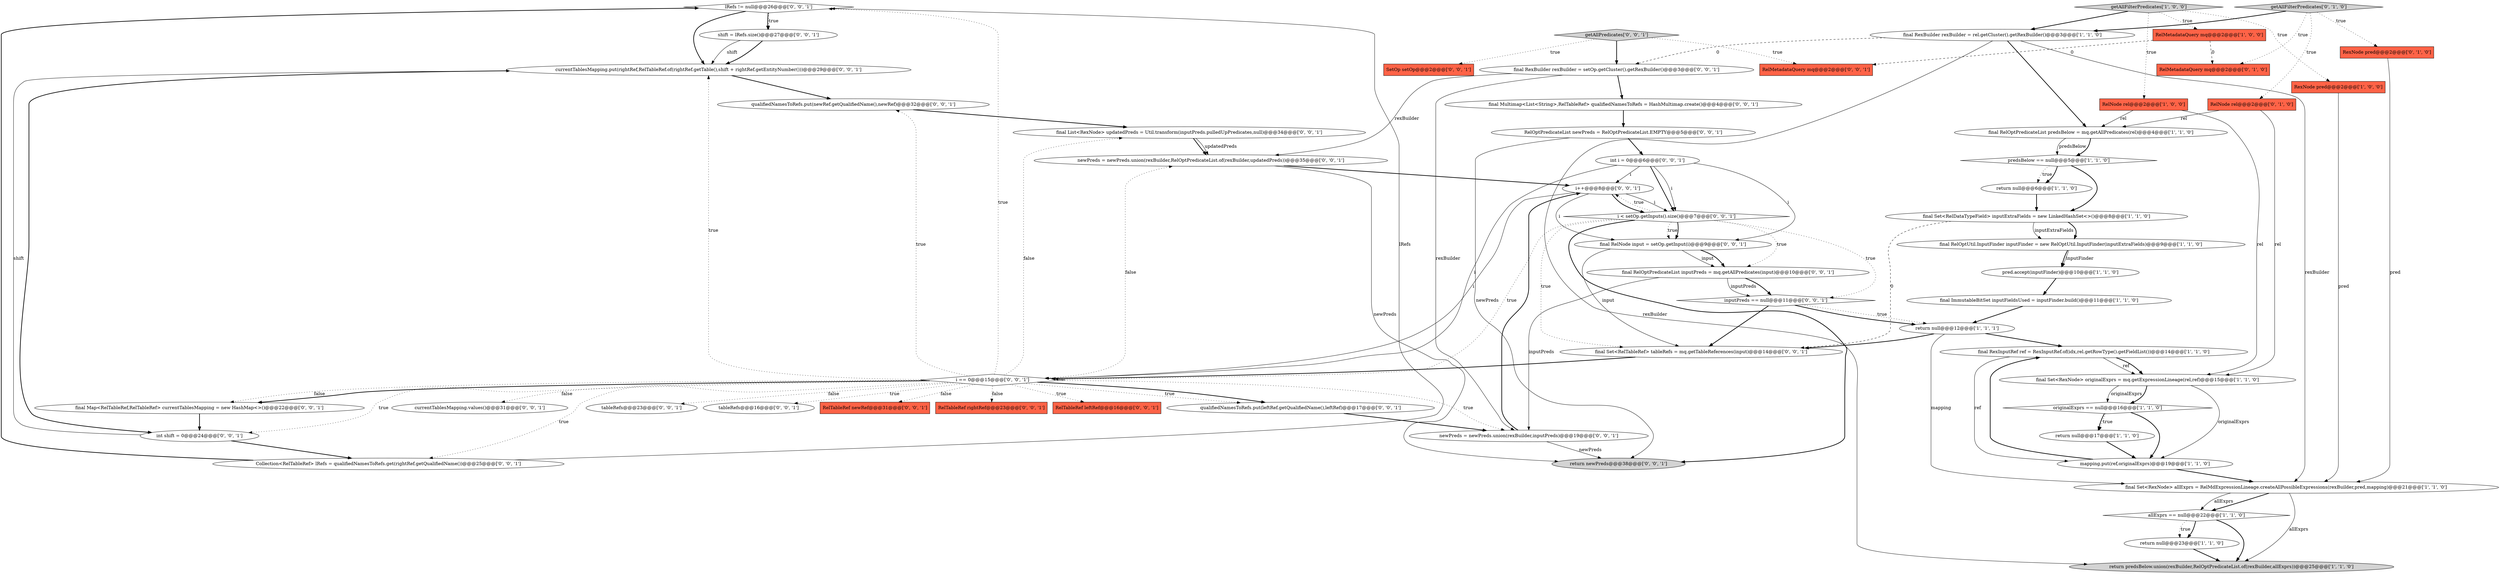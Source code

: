 digraph {
38 [style = filled, label = "lRefs != null@@@26@@@['0', '0', '1']", fillcolor = white, shape = diamond image = "AAA0AAABBB3BBB"];
54 [style = filled, label = "i < setOp.getInputs().size()@@@7@@@['0', '0', '1']", fillcolor = white, shape = diamond image = "AAA0AAABBB3BBB"];
40 [style = filled, label = "final Map<RelTableRef,RelTableRef> currentTablesMapping = new HashMap<>()@@@22@@@['0', '0', '1']", fillcolor = white, shape = ellipse image = "AAA0AAABBB3BBB"];
53 [style = filled, label = "qualifiedNamesToRefs.put(leftRef.getQualifiedName(),leftRef)@@@17@@@['0', '0', '1']", fillcolor = white, shape = ellipse image = "AAA0AAABBB3BBB"];
36 [style = filled, label = "final RelOptPredicateList inputPreds = mq.getAllPredicates(input)@@@10@@@['0', '0', '1']", fillcolor = white, shape = ellipse image = "AAA0AAABBB3BBB"];
48 [style = filled, label = "newPreds = newPreds.union(rexBuilder,inputPreds)@@@19@@@['0', '0', '1']", fillcolor = white, shape = ellipse image = "AAA0AAABBB3BBB"];
18 [style = filled, label = "RelMetadataQuery mq@@@2@@@['1', '0', '0']", fillcolor = tomato, shape = box image = "AAA1AAABBB1BBB"];
28 [style = filled, label = "i == 0@@@15@@@['0', '0', '1']", fillcolor = white, shape = diamond image = "AAA0AAABBB3BBB"];
27 [style = filled, label = "getAllPredicates['0', '0', '1']", fillcolor = lightgray, shape = diamond image = "AAA0AAABBB3BBB"];
9 [style = filled, label = "final RelOptUtil.InputFinder inputFinder = new RelOptUtil.InputFinder(inputExtraFields)@@@9@@@['1', '1', '0']", fillcolor = white, shape = ellipse image = "AAA0AAABBB1BBB"];
10 [style = filled, label = "pred.accept(inputFinder)@@@10@@@['1', '1', '0']", fillcolor = white, shape = ellipse image = "AAA0AAABBB1BBB"];
31 [style = filled, label = "RelTableRef leftRef@@@16@@@['0', '0', '1']", fillcolor = tomato, shape = box image = "AAA0AAABBB3BBB"];
42 [style = filled, label = "return newPreds@@@38@@@['0', '0', '1']", fillcolor = lightgray, shape = ellipse image = "AAA0AAABBB3BBB"];
47 [style = filled, label = "qualifiedNamesToRefs.put(newRef.getQualifiedName(),newRef)@@@32@@@['0', '0', '1']", fillcolor = white, shape = ellipse image = "AAA0AAABBB3BBB"];
32 [style = filled, label = "currentTablesMapping.values()@@@31@@@['0', '0', '1']", fillcolor = white, shape = ellipse image = "AAA0AAABBB3BBB"];
24 [style = filled, label = "RexNode pred@@@2@@@['0', '1', '0']", fillcolor = tomato, shape = box image = "AAA0AAABBB2BBB"];
45 [style = filled, label = "tableRefs@@@23@@@['0', '0', '1']", fillcolor = white, shape = ellipse image = "AAA0AAABBB3BBB"];
51 [style = filled, label = "int shift = 0@@@24@@@['0', '0', '1']", fillcolor = white, shape = ellipse image = "AAA0AAABBB3BBB"];
15 [style = filled, label = "final RexBuilder rexBuilder = rel.getCluster().getRexBuilder()@@@3@@@['1', '1', '0']", fillcolor = white, shape = ellipse image = "AAA0AAABBB1BBB"];
39 [style = filled, label = "final RexBuilder rexBuilder = setOp.getCluster().getRexBuilder()@@@3@@@['0', '0', '1']", fillcolor = white, shape = ellipse image = "AAA0AAABBB3BBB"];
46 [style = filled, label = "Collection<RelTableRef> lRefs = qualifiedNamesToRefs.get(rightRef.getQualifiedName())@@@25@@@['0', '0', '1']", fillcolor = white, shape = ellipse image = "AAA0AAABBB3BBB"];
17 [style = filled, label = "return null@@@6@@@['1', '1', '0']", fillcolor = white, shape = ellipse image = "AAA0AAABBB1BBB"];
3 [style = filled, label = "getAllFilterPredicates['1', '0', '0']", fillcolor = lightgray, shape = diamond image = "AAA0AAABBB1BBB"];
12 [style = filled, label = "return predsBelow.union(rexBuilder,RelOptPredicateList.of(rexBuilder,allExprs))@@@25@@@['1', '1', '0']", fillcolor = lightgray, shape = ellipse image = "AAA0AAABBB1BBB"];
34 [style = filled, label = "final List<RexNode> updatedPreds = Util.transform(inputPreds.pulledUpPredicates,null)@@@34@@@['0', '0', '1']", fillcolor = white, shape = ellipse image = "AAA0AAABBB3BBB"];
2 [style = filled, label = "return null@@@17@@@['1', '1', '0']", fillcolor = white, shape = ellipse image = "AAA0AAABBB1BBB"];
0 [style = filled, label = "final RelOptPredicateList predsBelow = mq.getAllPredicates(rel)@@@4@@@['1', '1', '0']", fillcolor = white, shape = ellipse image = "AAA0AAABBB1BBB"];
6 [style = filled, label = "return null@@@12@@@['1', '1', '1']", fillcolor = white, shape = ellipse image = "AAA0AAABBB1BBB"];
29 [style = filled, label = "SetOp setOp@@@2@@@['0', '0', '1']", fillcolor = tomato, shape = box image = "AAA0AAABBB3BBB"];
44 [style = filled, label = "int i = 0@@@6@@@['0', '0', '1']", fillcolor = white, shape = ellipse image = "AAA0AAABBB3BBB"];
5 [style = filled, label = "final Set<RexNode> allExprs = RelMdExpressionLineage.createAllPossibleExpressions(rexBuilder,pred,mapping)@@@21@@@['1', '1', '0']", fillcolor = white, shape = ellipse image = "AAA0AAABBB1BBB"];
11 [style = filled, label = "allExprs == null@@@22@@@['1', '1', '0']", fillcolor = white, shape = diamond image = "AAA0AAABBB1BBB"];
16 [style = filled, label = "final Set<RelDataTypeField> inputExtraFields = new LinkedHashSet<>()@@@8@@@['1', '1', '0']", fillcolor = white, shape = ellipse image = "AAA0AAABBB1BBB"];
30 [style = filled, label = "currentTablesMapping.put(rightRef,RelTableRef.of(rightRef.getTable(),shift + rightRef.getEntityNumber()))@@@29@@@['0', '0', '1']", fillcolor = white, shape = ellipse image = "AAA0AAABBB3BBB"];
21 [style = filled, label = "return null@@@23@@@['1', '1', '0']", fillcolor = white, shape = ellipse image = "AAA0AAABBB1BBB"];
26 [style = filled, label = "tableRefs@@@16@@@['0', '0', '1']", fillcolor = white, shape = ellipse image = "AAA0AAABBB3BBB"];
56 [style = filled, label = "RelTableRef newRef@@@31@@@['0', '0', '1']", fillcolor = tomato, shape = box image = "AAA0AAABBB3BBB"];
4 [style = filled, label = "RexNode pred@@@2@@@['1', '0', '0']", fillcolor = tomato, shape = box image = "AAA0AAABBB1BBB"];
7 [style = filled, label = "final RexInputRef ref = RexInputRef.of(idx,rel.getRowType().getFieldList())@@@14@@@['1', '1', '0']", fillcolor = white, shape = ellipse image = "AAA0AAABBB1BBB"];
49 [style = filled, label = "RelTableRef rightRef@@@23@@@['0', '0', '1']", fillcolor = tomato, shape = box image = "AAA0AAABBB3BBB"];
8 [style = filled, label = "RelNode rel@@@2@@@['1', '0', '0']", fillcolor = tomato, shape = box image = "AAA0AAABBB1BBB"];
35 [style = filled, label = "final Set<RelTableRef> tableRefs = mq.getTableReferences(input)@@@14@@@['0', '0', '1']", fillcolor = white, shape = ellipse image = "AAA0AAABBB3BBB"];
55 [style = filled, label = "RelOptPredicateList newPreds = RelOptPredicateList.EMPTY@@@5@@@['0', '0', '1']", fillcolor = white, shape = ellipse image = "AAA0AAABBB3BBB"];
22 [style = filled, label = "getAllFilterPredicates['0', '1', '0']", fillcolor = lightgray, shape = diamond image = "AAA0AAABBB2BBB"];
1 [style = filled, label = "final ImmutableBitSet inputFieldsUsed = inputFinder.build()@@@11@@@['1', '1', '0']", fillcolor = white, shape = ellipse image = "AAA0AAABBB1BBB"];
25 [style = filled, label = "RelMetadataQuery mq@@@2@@@['0', '1', '0']", fillcolor = tomato, shape = box image = "AAA1AAABBB2BBB"];
50 [style = filled, label = "newPreds = newPreds.union(rexBuilder,RelOptPredicateList.of(rexBuilder,updatedPreds))@@@35@@@['0', '0', '1']", fillcolor = white, shape = ellipse image = "AAA0AAABBB3BBB"];
43 [style = filled, label = "RelMetadataQuery mq@@@2@@@['0', '0', '1']", fillcolor = tomato, shape = box image = "AAA0AAABBB3BBB"];
14 [style = filled, label = "originalExprs == null@@@16@@@['1', '1', '0']", fillcolor = white, shape = diamond image = "AAA0AAABBB1BBB"];
20 [style = filled, label = "mapping.put(ref,originalExprs)@@@19@@@['1', '1', '0']", fillcolor = white, shape = ellipse image = "AAA0AAABBB1BBB"];
41 [style = filled, label = "i++@@@8@@@['0', '0', '1']", fillcolor = white, shape = ellipse image = "AAA0AAABBB3BBB"];
57 [style = filled, label = "inputPreds == null@@@11@@@['0', '0', '1']", fillcolor = white, shape = diamond image = "AAA0AAABBB3BBB"];
23 [style = filled, label = "RelNode rel@@@2@@@['0', '1', '0']", fillcolor = tomato, shape = box image = "AAA0AAABBB2BBB"];
13 [style = filled, label = "final Set<RexNode> originalExprs = mq.getExpressionLineage(rel,ref)@@@15@@@['1', '1', '0']", fillcolor = white, shape = ellipse image = "AAA0AAABBB1BBB"];
52 [style = filled, label = "final RelNode input = setOp.getInput(i)@@@9@@@['0', '0', '1']", fillcolor = white, shape = ellipse image = "AAA0AAABBB3BBB"];
33 [style = filled, label = "shift = lRefs.size()@@@27@@@['0', '0', '1']", fillcolor = white, shape = ellipse image = "AAA0AAABBB3BBB"];
19 [style = filled, label = "predsBelow == null@@@5@@@['1', '1', '0']", fillcolor = white, shape = diamond image = "AAA0AAABBB1BBB"];
37 [style = filled, label = "final Multimap<List<String>,RelTableRef> qualifiedNamesToRefs = HashMultimap.create()@@@4@@@['0', '0', '1']", fillcolor = white, shape = ellipse image = "AAA0AAABBB3BBB"];
18->43 [style = dashed, label="0"];
54->35 [style = dotted, label="true"];
22->15 [style = bold, label=""];
6->35 [style = bold, label=""];
23->0 [style = solid, label="rel"];
8->0 [style = solid, label="rel"];
16->35 [style = dashed, label="0"];
13->14 [style = solid, label="originalExprs"];
48->42 [style = solid, label="newPreds"];
9->10 [style = bold, label=""];
54->41 [style = dotted, label="true"];
37->55 [style = bold, label=""];
34->50 [style = bold, label=""];
15->5 [style = solid, label="rexBuilder"];
13->20 [style = solid, label="originalExprs"];
54->52 [style = dotted, label="true"];
28->30 [style = dotted, label="true"];
44->41 [style = solid, label="i"];
38->30 [style = bold, label=""];
57->6 [style = dotted, label="true"];
36->48 [style = solid, label="inputPreds"];
28->50 [style = dotted, label="false"];
15->0 [style = bold, label=""];
0->19 [style = solid, label="predsBelow"];
39->50 [style = solid, label="rexBuilder"];
41->54 [style = bold, label=""];
47->34 [style = bold, label=""];
7->20 [style = solid, label="ref"];
15->12 [style = solid, label="rexBuilder"];
41->54 [style = solid, label="i"];
13->14 [style = bold, label=""];
16->9 [style = bold, label=""];
17->16 [style = bold, label=""];
54->36 [style = dotted, label="true"];
53->48 [style = bold, label=""];
14->20 [style = bold, label=""];
38->33 [style = dotted, label="true"];
18->25 [style = dashed, label="0"];
54->52 [style = bold, label=""];
55->42 [style = solid, label="newPreds"];
50->42 [style = solid, label="newPreds"];
14->2 [style = dotted, label="true"];
46->38 [style = bold, label=""];
2->20 [style = bold, label=""];
48->41 [style = bold, label=""];
22->23 [style = dotted, label="true"];
0->19 [style = bold, label=""];
19->17 [style = dotted, label="true"];
52->36 [style = solid, label="input"];
40->51 [style = bold, label=""];
11->12 [style = bold, label=""];
8->13 [style = solid, label="rel"];
22->24 [style = dotted, label="true"];
35->28 [style = bold, label=""];
28->46 [style = dotted, label="true"];
27->29 [style = dotted, label="true"];
16->9 [style = solid, label="inputExtraFields"];
3->18 [style = dotted, label="true"];
57->6 [style = bold, label=""];
33->30 [style = bold, label=""];
5->11 [style = bold, label=""];
30->47 [style = bold, label=""];
52->36 [style = bold, label=""];
34->50 [style = solid, label="updatedPreds"];
28->38 [style = dotted, label="true"];
20->7 [style = bold, label=""];
6->7 [style = bold, label=""];
38->33 [style = bold, label=""];
10->1 [style = bold, label=""];
50->41 [style = bold, label=""];
57->35 [style = bold, label=""];
36->57 [style = bold, label=""];
36->57 [style = solid, label="inputPreds"];
28->51 [style = dotted, label="true"];
7->13 [style = solid, label="ref"];
39->37 [style = bold, label=""];
44->54 [style = bold, label=""];
51->30 [style = solid, label="shift"];
54->57 [style = dotted, label="true"];
11->21 [style = bold, label=""];
22->25 [style = dotted, label="true"];
28->56 [style = dotted, label="false"];
5->12 [style = solid, label="allExprs"];
19->17 [style = bold, label=""];
46->38 [style = solid, label="lRefs"];
28->32 [style = dotted, label="false"];
28->40 [style = dotted, label="false"];
19->16 [style = bold, label=""];
54->42 [style = bold, label=""];
21->12 [style = bold, label=""];
44->28 [style = solid, label="i"];
27->39 [style = bold, label=""];
1->6 [style = bold, label=""];
54->28 [style = dotted, label="true"];
52->35 [style = solid, label="input"];
14->2 [style = bold, label=""];
15->39 [style = dashed, label="0"];
24->5 [style = solid, label="pred"];
41->28 [style = solid, label="i"];
23->13 [style = solid, label="rel"];
33->30 [style = solid, label="shift"];
7->13 [style = bold, label=""];
28->31 [style = dotted, label="true"];
28->40 [style = bold, label=""];
39->48 [style = solid, label="rexBuilder"];
28->45 [style = dotted, label="false"];
28->47 [style = dotted, label="true"];
27->43 [style = dotted, label="true"];
28->53 [style = bold, label=""];
28->34 [style = dotted, label="false"];
28->49 [style = dotted, label="false"];
3->4 [style = dotted, label="true"];
28->53 [style = dotted, label="true"];
3->15 [style = bold, label=""];
28->48 [style = dotted, label="true"];
51->46 [style = bold, label=""];
44->52 [style = solid, label="i"];
20->5 [style = bold, label=""];
30->51 [style = bold, label=""];
4->5 [style = solid, label="pred"];
55->44 [style = bold, label=""];
6->5 [style = solid, label="mapping"];
41->52 [style = solid, label="i"];
44->54 [style = solid, label="i"];
28->26 [style = dotted, label="true"];
9->10 [style = solid, label="inputFinder"];
11->21 [style = dotted, label="true"];
3->8 [style = dotted, label="true"];
5->11 [style = solid, label="allExprs"];
}
